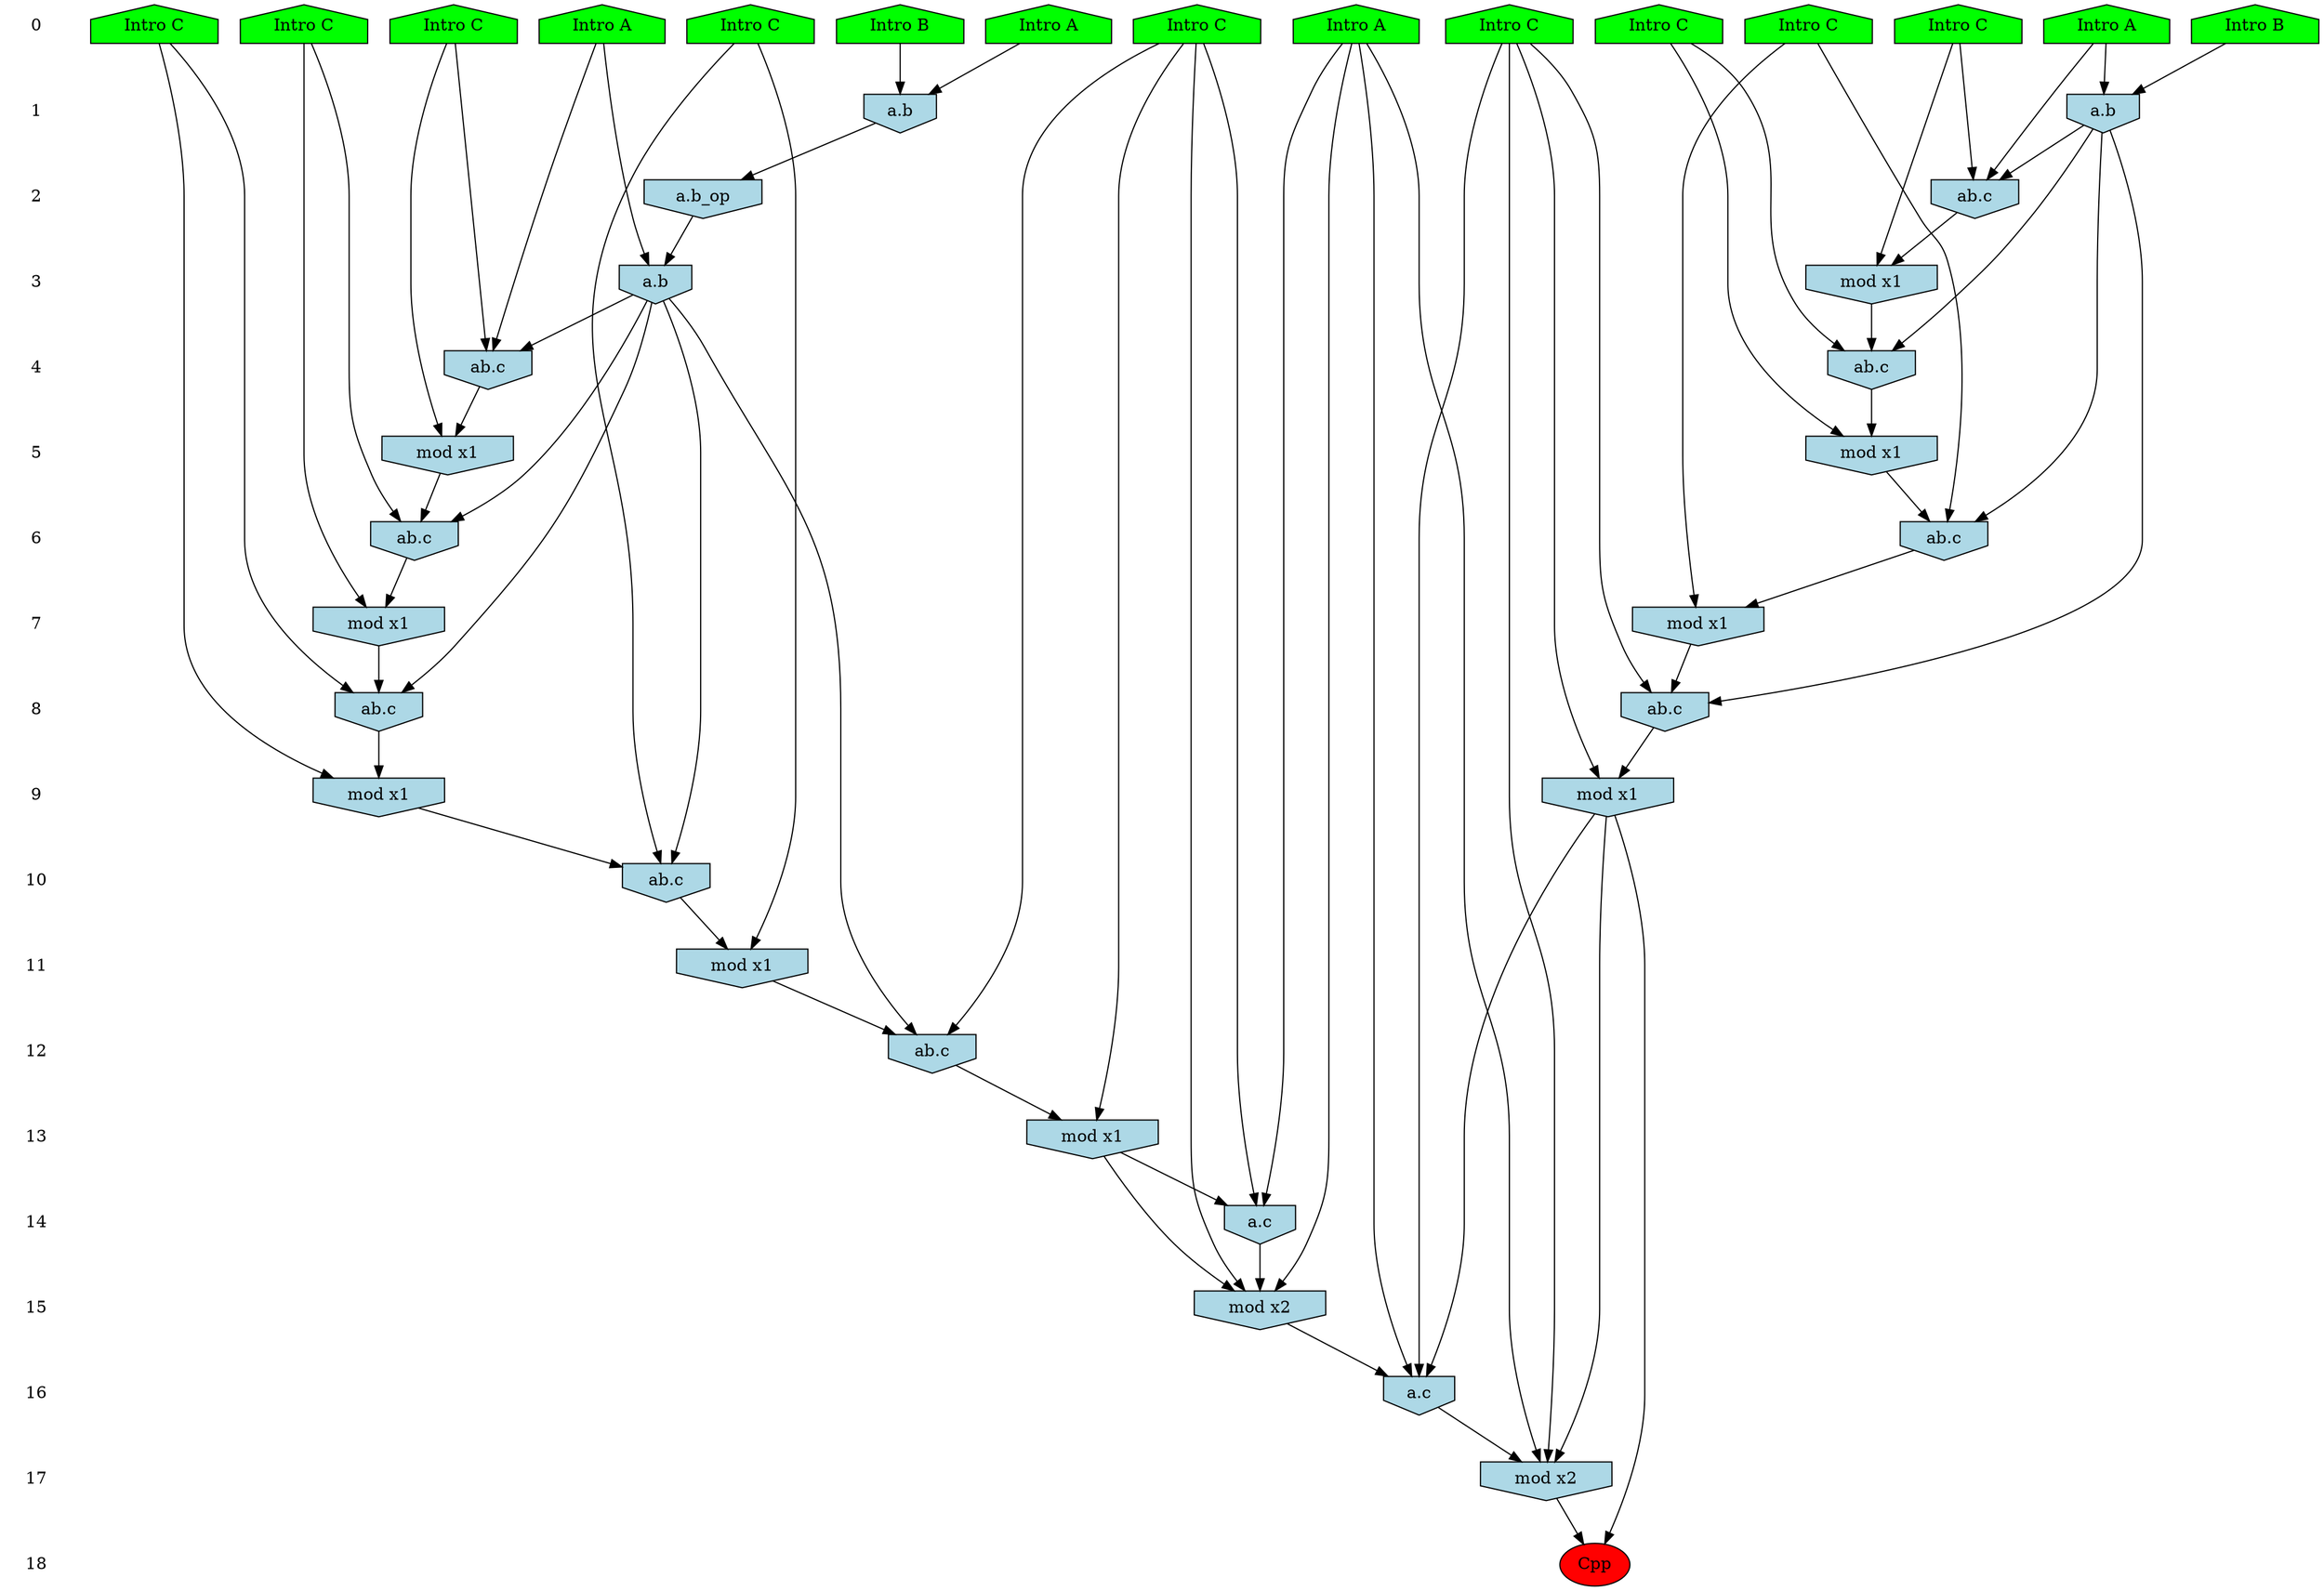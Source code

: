 /* Compression of 1 causal flows obtained in average at 1.681644E+01 t.u */
/* Compressed causal flows were: [2907] */
digraph G{
 ranksep=.5 ; 
{ rank = same ; "0" [shape=plaintext] ; node_1 [label ="Intro A", shape=house, style=filled, fillcolor=green] ;
node_2 [label ="Intro B", shape=house, style=filled, fillcolor=green] ;
node_3 [label ="Intro A", shape=house, style=filled, fillcolor=green] ;
node_4 [label ="Intro B", shape=house, style=filled, fillcolor=green] ;
node_5 [label ="Intro A", shape=house, style=filled, fillcolor=green] ;
node_6 [label ="Intro A", shape=house, style=filled, fillcolor=green] ;
node_7 [label ="Intro C", shape=house, style=filled, fillcolor=green] ;
node_8 [label ="Intro C", shape=house, style=filled, fillcolor=green] ;
node_9 [label ="Intro C", shape=house, style=filled, fillcolor=green] ;
node_10 [label ="Intro C", shape=house, style=filled, fillcolor=green] ;
node_11 [label ="Intro C", shape=house, style=filled, fillcolor=green] ;
node_12 [label ="Intro C", shape=house, style=filled, fillcolor=green] ;
node_13 [label ="Intro C", shape=house, style=filled, fillcolor=green] ;
node_14 [label ="Intro C", shape=house, style=filled, fillcolor=green] ;
node_15 [label ="Intro C", shape=house, style=filled, fillcolor=green] ;
}
{ rank = same ; "1" [shape=plaintext] ; node_16 [label="a.b", shape=invhouse, style=filled, fillcolor = lightblue] ;
node_19 [label="a.b", shape=invhouse, style=filled, fillcolor = lightblue] ;
}
{ rank = same ; "2" [shape=plaintext] ; node_17 [label="ab.c", shape=invhouse, style=filled, fillcolor = lightblue] ;
node_20 [label="a.b_op", shape=invhouse, style=filled, fillcolor = lightblue] ;
}
{ rank = same ; "3" [shape=plaintext] ; node_18 [label="mod x1", shape=invhouse, style=filled, fillcolor = lightblue] ;
node_21 [label="a.b", shape=invhouse, style=filled, fillcolor = lightblue] ;
}
{ rank = same ; "4" [shape=plaintext] ; node_22 [label="ab.c", shape=invhouse, style=filled, fillcolor = lightblue] ;
node_23 [label="ab.c", shape=invhouse, style=filled, fillcolor = lightblue] ;
}
{ rank = same ; "5" [shape=plaintext] ; node_24 [label="mod x1", shape=invhouse, style=filled, fillcolor = lightblue] ;
node_27 [label="mod x1", shape=invhouse, style=filled, fillcolor = lightblue] ;
}
{ rank = same ; "6" [shape=plaintext] ; node_25 [label="ab.c", shape=invhouse, style=filled, fillcolor = lightblue] ;
node_30 [label="ab.c", shape=invhouse, style=filled, fillcolor = lightblue] ;
}
{ rank = same ; "7" [shape=plaintext] ; node_26 [label="mod x1", shape=invhouse, style=filled, fillcolor = lightblue] ;
node_31 [label="mod x1", shape=invhouse, style=filled, fillcolor = lightblue] ;
}
{ rank = same ; "8" [shape=plaintext] ; node_28 [label="ab.c", shape=invhouse, style=filled, fillcolor = lightblue] ;
node_33 [label="ab.c", shape=invhouse, style=filled, fillcolor = lightblue] ;
}
{ rank = same ; "9" [shape=plaintext] ; node_29 [label="mod x1", shape=invhouse, style=filled, fillcolor = lightblue] ;
node_34 [label="mod x1", shape=invhouse, style=filled, fillcolor = lightblue] ;
}
{ rank = same ; "10" [shape=plaintext] ; node_32 [label="ab.c", shape=invhouse, style=filled, fillcolor = lightblue] ;
}
{ rank = same ; "11" [shape=plaintext] ; node_35 [label="mod x1", shape=invhouse, style=filled, fillcolor = lightblue] ;
}
{ rank = same ; "12" [shape=plaintext] ; node_36 [label="ab.c", shape=invhouse, style=filled, fillcolor = lightblue] ;
}
{ rank = same ; "13" [shape=plaintext] ; node_37 [label="mod x1", shape=invhouse, style=filled, fillcolor = lightblue] ;
}
{ rank = same ; "14" [shape=plaintext] ; node_38 [label="a.c", shape=invhouse, style=filled, fillcolor = lightblue] ;
}
{ rank = same ; "15" [shape=plaintext] ; node_39 [label="mod x2", shape=invhouse, style=filled, fillcolor = lightblue] ;
}
{ rank = same ; "16" [shape=plaintext] ; node_40 [label="a.c", shape=invhouse, style=filled, fillcolor = lightblue] ;
}
{ rank = same ; "17" [shape=plaintext] ; node_41 [label="mod x2", shape=invhouse, style=filled, fillcolor = lightblue] ;
}
{ rank = same ; "18" [shape=plaintext] ; node_42 [label ="Cpp", style=filled, fillcolor=red] ;
}
"0" -> "1" [style="invis"]; 
"1" -> "2" [style="invis"]; 
"2" -> "3" [style="invis"]; 
"3" -> "4" [style="invis"]; 
"4" -> "5" [style="invis"]; 
"5" -> "6" [style="invis"]; 
"6" -> "7" [style="invis"]; 
"7" -> "8" [style="invis"]; 
"8" -> "9" [style="invis"]; 
"9" -> "10" [style="invis"]; 
"10" -> "11" [style="invis"]; 
"11" -> "12" [style="invis"]; 
"12" -> "13" [style="invis"]; 
"13" -> "14" [style="invis"]; 
"14" -> "15" [style="invis"]; 
"15" -> "16" [style="invis"]; 
"16" -> "17" [style="invis"]; 
"17" -> "18" [style="invis"]; 
node_4 -> node_16
node_5 -> node_16
node_5 -> node_17
node_13 -> node_17
node_16 -> node_17
node_13 -> node_18
node_17 -> node_18
node_1 -> node_19
node_2 -> node_19
node_19 -> node_20
node_3 -> node_21
node_20 -> node_21
node_3 -> node_22
node_11 -> node_22
node_21 -> node_22
node_9 -> node_23
node_16 -> node_23
node_18 -> node_23
node_11 -> node_24
node_22 -> node_24
node_12 -> node_25
node_21 -> node_25
node_24 -> node_25
node_12 -> node_26
node_25 -> node_26
node_9 -> node_27
node_23 -> node_27
node_8 -> node_28
node_21 -> node_28
node_26 -> node_28
node_8 -> node_29
node_28 -> node_29
node_10 -> node_30
node_16 -> node_30
node_27 -> node_30
node_10 -> node_31
node_30 -> node_31
node_7 -> node_32
node_21 -> node_32
node_29 -> node_32
node_15 -> node_33
node_16 -> node_33
node_31 -> node_33
node_15 -> node_34
node_33 -> node_34
node_7 -> node_35
node_32 -> node_35
node_14 -> node_36
node_21 -> node_36
node_35 -> node_36
node_14 -> node_37
node_36 -> node_37
node_6 -> node_38
node_14 -> node_38
node_37 -> node_38
node_6 -> node_39
node_14 -> node_39
node_37 -> node_39
node_38 -> node_39
node_6 -> node_40
node_15 -> node_40
node_34 -> node_40
node_39 -> node_40
node_6 -> node_41
node_15 -> node_41
node_34 -> node_41
node_40 -> node_41
node_34 -> node_42
node_41 -> node_42
}
/*
 Dot generation time: 0.000797
*/